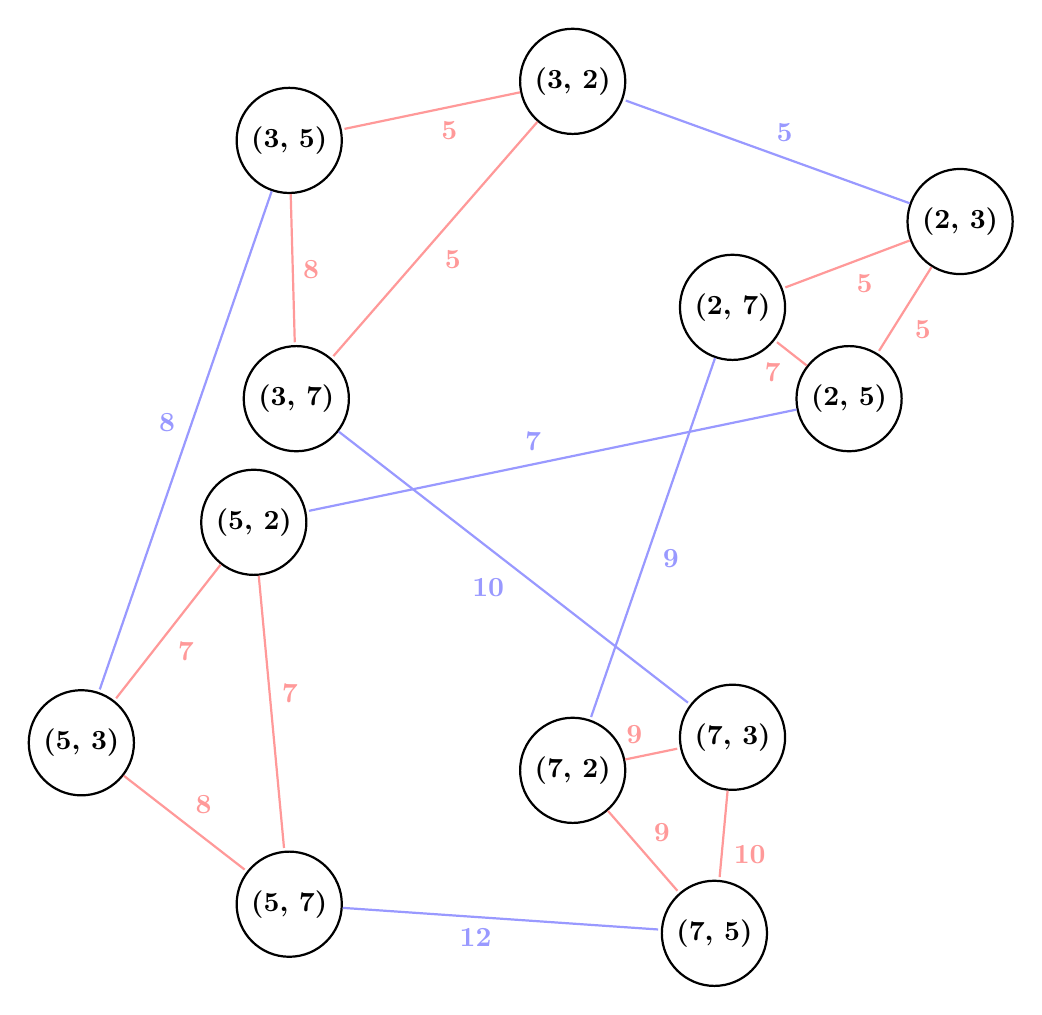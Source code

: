 \begin{tikzpicture}[
>=stealth,
shorten >=1pt,
auto,
thick,
every node/.style={minimum size=0pt, minimum width = 0em, minimum height = 0em, font={\bfseries}},
vertex/.style={circle,fill=white,draw, minimum width = 3em, minimum height = 3em,
font={\normalsize\bfseries}},
edge/.style={-}
]

%% 2v3
\node [vertex] (2v3) [] at (4.92, 3.82) [minimum size=20pt] {(2, 3)};
%% 2v5
\node [vertex] (2v5) [] at (3.51, 1.57) [minimum size=20pt] {(2, 5)};
%% 2v7
\node [vertex] (2v7) [] at (2.03, 2.73) [minimum size=20pt] {(2, 7)};
%% 3v2
\node [vertex] (3v2) [] at (0.00, 5.60) [minimum size=20pt] {(3, 2)};
%% 3v5
\node [vertex] (3v5) [] at (-3.60, 4.85) [minimum size=20pt] {(3, 5)};
%% 3v7
\node [vertex] (3v7) [] at (-3.51, 1.57) [minimum size=20pt] {(3, 7)};
%% 5v2
\node [vertex] (5v2) [] at (-4.05, 0.00) [minimum size=20pt] {(5, 2)};
%% 5v3
\node [vertex] (5v3) [] at (-6.24, -2.80) [minimum size=20pt] {(5, 3)};
%% 5v7
\node [vertex] (5v7) [] at (-3.60, -4.85) [minimum size=20pt] {(5, 7)};
%% 7v2
\node [vertex] (7v2) [] at (-0.00, -3.15) [minimum size=20pt] {(7, 2)};
%% 7v3
\node [vertex] (7v3) [] at (2.03, -2.73) [minimum size=20pt] {(7, 3)};
%% 7v5
\node [vertex] (7v5) [] at (1.80, -5.22) [minimum size=20pt] {(7, 5)};
%% 2v3 -> 3v2
\draw [edge ,blue!40 ,swap] (2v3) -- node[xshift=0.00, yshift=0.00] {5} (3v2);
%% 2v5 -> 5v2
\draw [edge ,blue!40 ,swap] (2v5) -- node[xshift=0.00, yshift=0.00] {7} (5v2);
%% 2v7 -> 7v2
\draw [edge ,blue!40 ] (2v7) -- node[xshift=0.00, yshift=0.00] {9} (7v2);
%% 3v5 -> 5v3
\draw [edge ,blue!40 ,swap] (3v5) -- node[xshift=0.00, yshift=0.00] {8} (5v3);
%% 3v7 -> 7v3
\draw [edge ,blue!40 ,swap] (3v7) -- node[xshift=0.00, yshift=0.00] {10} (7v3);
%% 5v7 -> 7v5
\draw [edge ,blue!40 ,swap] (5v7) -- node[xshift=0.00, yshift=0.00] {12} (7v5);
%% 2v3 -> 2v5
\draw [edge ,red!40 ] (2v3) -- node[xshift=0.00, yshift=0.00] {5} (2v5);
%% 2v3 -> 2v7
\draw [edge ,red!40 ] (2v3) -- node[xshift=0.00, yshift=0.00] {5} (2v7);
%% 2v5 -> 2v7
\draw [edge ,red!40 ] (2v5) -- node[xshift=0.00, yshift=0.00] {7} (2v7);
%% 3v2 -> 3v5
\draw [edge ,red!40 ] (3v2) -- node[xshift=0.00, yshift=0.00] {5} (3v5);
%% 3v2 -> 3v7
\draw [edge ,red!40 ] (3v2) -- node[xshift=0.00, yshift=0.00] {5} (3v7);
%% 3v5 -> 3v7
\draw [edge ,red!40 ] (3v5) -- node[xshift=0.00, yshift=0.00] {8} (3v7);
%% 5v2 -> 5v3
\draw [edge ,red!40 ] (5v2) -- node[xshift=0.00, yshift=0.00] {7} (5v3);
%% 5v2 -> 5v7
\draw [edge ,red!40 ] (5v2) -- node[xshift=0.00, yshift=0.00] {7} (5v7);
%% 5v3 -> 5v7
\draw [edge ,red!40 ] (5v3) -- node[xshift=0.00, yshift=0.00] {8} (5v7);
%% 7v2 -> 7v3
\draw [edge ,red!40 ] (7v2) -- node[xshift=0.00, yshift=0.00] {9} (7v3);
%% 7v2 -> 7v5
\draw [edge ,red!40 ] (7v2) -- node[xshift=0.00, yshift=0.00] {9} (7v5);
%% 7v3 -> 7v5
\draw [edge ,red!40 ] (7v3) -- node[xshift=0.00, yshift=0.00] {10} (7v5);
\end{tikzpicture}

